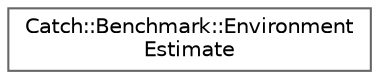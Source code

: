 digraph "Graphical Class Hierarchy"
{
 // LATEX_PDF_SIZE
  bgcolor="transparent";
  edge [fontname=Helvetica,fontsize=10,labelfontname=Helvetica,labelfontsize=10];
  node [fontname=Helvetica,fontsize=10,shape=box,height=0.2,width=0.4];
  rankdir="LR";
  Node0 [id="Node000000",label="Catch::Benchmark::Environment\lEstimate",height=0.2,width=0.4,color="grey40", fillcolor="white", style="filled",URL="$structCatch_1_1Benchmark_1_1EnvironmentEstimate.html",tooltip=" "];
}
